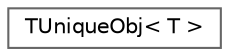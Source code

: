 digraph "Graphical Class Hierarchy"
{
 // INTERACTIVE_SVG=YES
 // LATEX_PDF_SIZE
  bgcolor="transparent";
  edge [fontname=Helvetica,fontsize=10,labelfontname=Helvetica,labelfontsize=10];
  node [fontname=Helvetica,fontsize=10,shape=box,height=0.2,width=0.4];
  rankdir="LR";
  Node0 [id="Node000000",label="TUniqueObj\< T \>",height=0.2,width=0.4,color="grey40", fillcolor="white", style="filled",URL="$de/d7e/classTUniqueObj.html",tooltip=" "];
}
